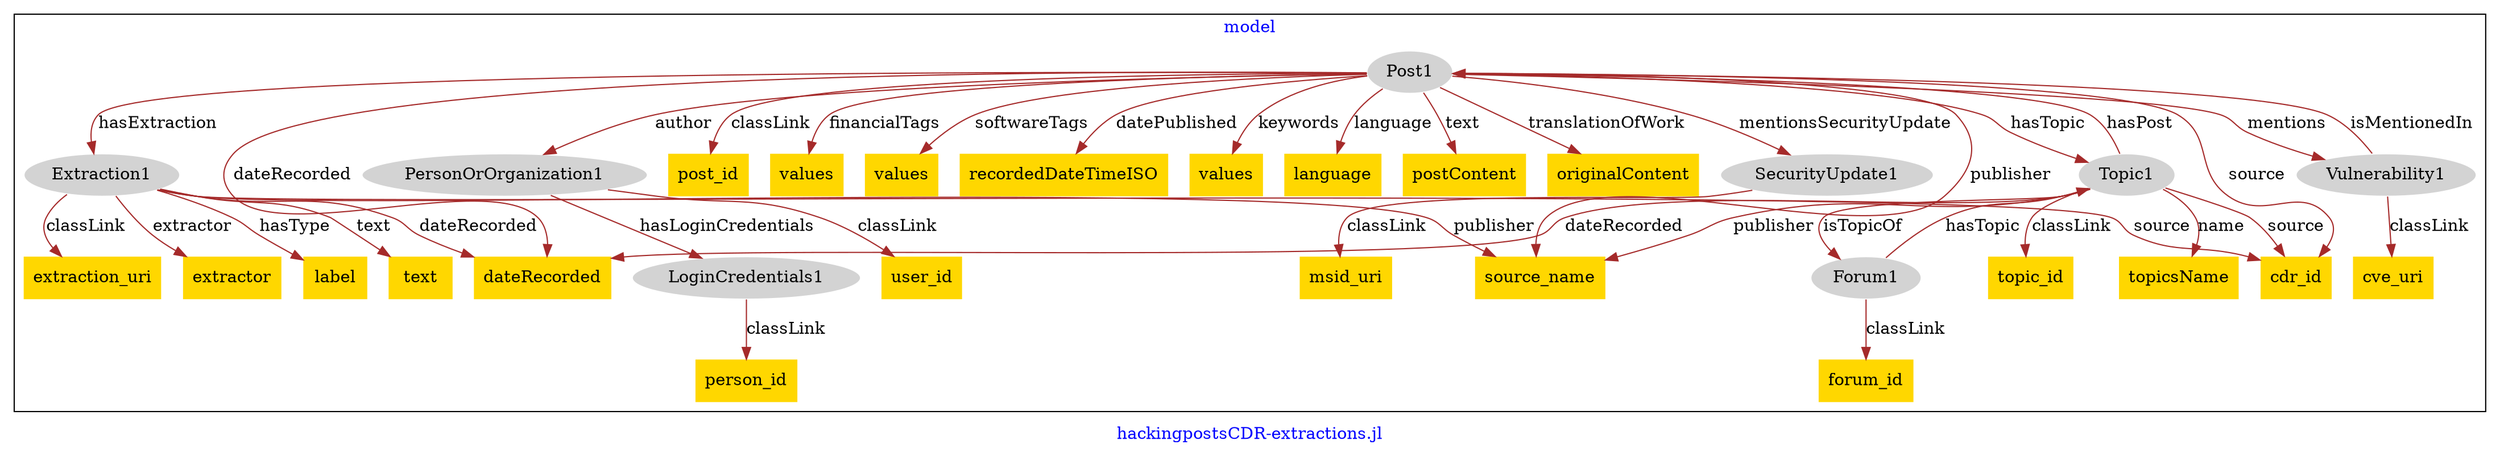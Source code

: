 digraph n0 {
fontcolor="blue"
remincross="true"
label="hackingpostsCDR-extractions.jl"
subgraph cluster {
label="model"
n2[style="filled",color="white",fillcolor="lightgray",label="Extraction1"];
n3[shape="plaintext",style="filled",fillcolor="gold",label="extraction_uri"];
n4[shape="plaintext",style="filled",fillcolor="gold",label="dateRecorded"];
n5[shape="plaintext",style="filled",fillcolor="gold",label="extractor"];
n6[shape="plaintext",style="filled",fillcolor="gold",label="label"];
n7[shape="plaintext",style="filled",fillcolor="gold",label="text"];
n8[style="filled",color="white",fillcolor="lightgray",label="Forum1"];
n9[shape="plaintext",style="filled",fillcolor="gold",label="forum_id"];
n10[style="filled",color="white",fillcolor="lightgray",label="LoginCredentials1"];
n11[shape="plaintext",style="filled",fillcolor="gold",label="person_id"];
n12[style="filled",color="white",fillcolor="lightgray",label="PersonOrOrganization1"];
n13[shape="plaintext",style="filled",fillcolor="gold",label="user_id"];
n14[style="filled",color="white",fillcolor="lightgray",label="Post1"];
n15[shape="plaintext",style="filled",fillcolor="gold",label="post_id"];
n16[shape="plaintext",style="filled",fillcolor="gold",label="values"];
n17[shape="plaintext",style="filled",fillcolor="gold",label="values"];
n18[shape="plaintext",style="filled",fillcolor="gold",label="recordedDateTimeISO"];
n19[shape="plaintext",style="filled",fillcolor="gold",label="values"];
n20[shape="plaintext",style="filled",fillcolor="gold",label="language"];
n21[shape="plaintext",style="filled",fillcolor="gold",label="postContent"];
n22[shape="plaintext",style="filled",fillcolor="gold",label="originalContent"];
n23[style="filled",color="white",fillcolor="lightgray",label="SecurityUpdate1"];
n24[shape="plaintext",style="filled",fillcolor="gold",label="msid_uri"];
n25[style="filled",color="white",fillcolor="lightgray",label="Topic1"];
n26[shape="plaintext",style="filled",fillcolor="gold",label="topic_id"];
n27[shape="plaintext",style="filled",fillcolor="gold",label="topicsName"];
n28[style="filled",color="white",fillcolor="lightgray",label="Vulnerability1"];
n29[shape="plaintext",style="filled",fillcolor="gold",label="cve_uri"];
n30[shape="plaintext",style="filled",fillcolor="gold",label="source_name"];
n31[shape="plaintext",style="filled",fillcolor="gold",label="cdr_id"];
}
n2 -> n3[color="brown",fontcolor="black",label="classLink"]
n2 -> n4[color="brown",fontcolor="black",label="dateRecorded"]
n2 -> n5[color="brown",fontcolor="black",label="extractor"]
n2 -> n6[color="brown",fontcolor="black",label="hasType"]
n2 -> n7[color="brown",fontcolor="black",label="text"]
n8 -> n9[color="brown",fontcolor="black",label="classLink"]
n10 -> n11[color="brown",fontcolor="black",label="classLink"]
n12 -> n13[color="brown",fontcolor="black",label="classLink"]
n14 -> n15[color="brown",fontcolor="black",label="classLink"]
n14 -> n4[color="brown",fontcolor="black",label="dateRecorded"]
n14 -> n16[color="brown",fontcolor="black",label="financialTags"]
n14 -> n17[color="brown",fontcolor="black",label="softwareTags"]
n14 -> n18[color="brown",fontcolor="black",label="datePublished"]
n14 -> n19[color="brown",fontcolor="black",label="keywords"]
n14 -> n20[color="brown",fontcolor="black",label="language"]
n14 -> n21[color="brown",fontcolor="black",label="text"]
n14 -> n22[color="brown",fontcolor="black",label="translationOfWork"]
n23 -> n24[color="brown",fontcolor="black",label="classLink"]
n25 -> n26[color="brown",fontcolor="black",label="classLink"]
n25 -> n4[color="brown",fontcolor="black",label="dateRecorded"]
n25 -> n27[color="brown",fontcolor="black",label="name"]
n28 -> n29[color="brown",fontcolor="black",label="classLink"]
n25 -> n8[color="brown",fontcolor="black",label="isTopicOf"]
n14 -> n23[color="brown",fontcolor="black",label="mentionsSecurityUpdate"]
n14 -> n30[color="brown",fontcolor="black",label="publisher"]
n14 -> n31[color="brown",fontcolor="black",label="source"]
n14 -> n2[color="brown",fontcolor="black",label="hasExtraction"]
n14 -> n28[color="brown",fontcolor="black",label="mentions"]
n2 -> n31[color="brown",fontcolor="black",label="source"]
n28 -> n14[color="brown",fontcolor="black",label="isMentionedIn"]
n25 -> n14[color="brown",fontcolor="black",label="hasPost"]
n2 -> n30[color="brown",fontcolor="black",label="publisher"]
n25 -> n31[color="brown",fontcolor="black",label="source"]
n12 -> n10[color="brown",fontcolor="black",label="hasLoginCredentials"]
n25 -> n30[color="brown",fontcolor="black",label="publisher"]
n14 -> n25[color="brown",fontcolor="black",label="hasTopic"]
n8 -> n25[color="brown",fontcolor="black",label="hasTopic"]
n14 -> n12[color="brown",fontcolor="black",label="author"]
}
